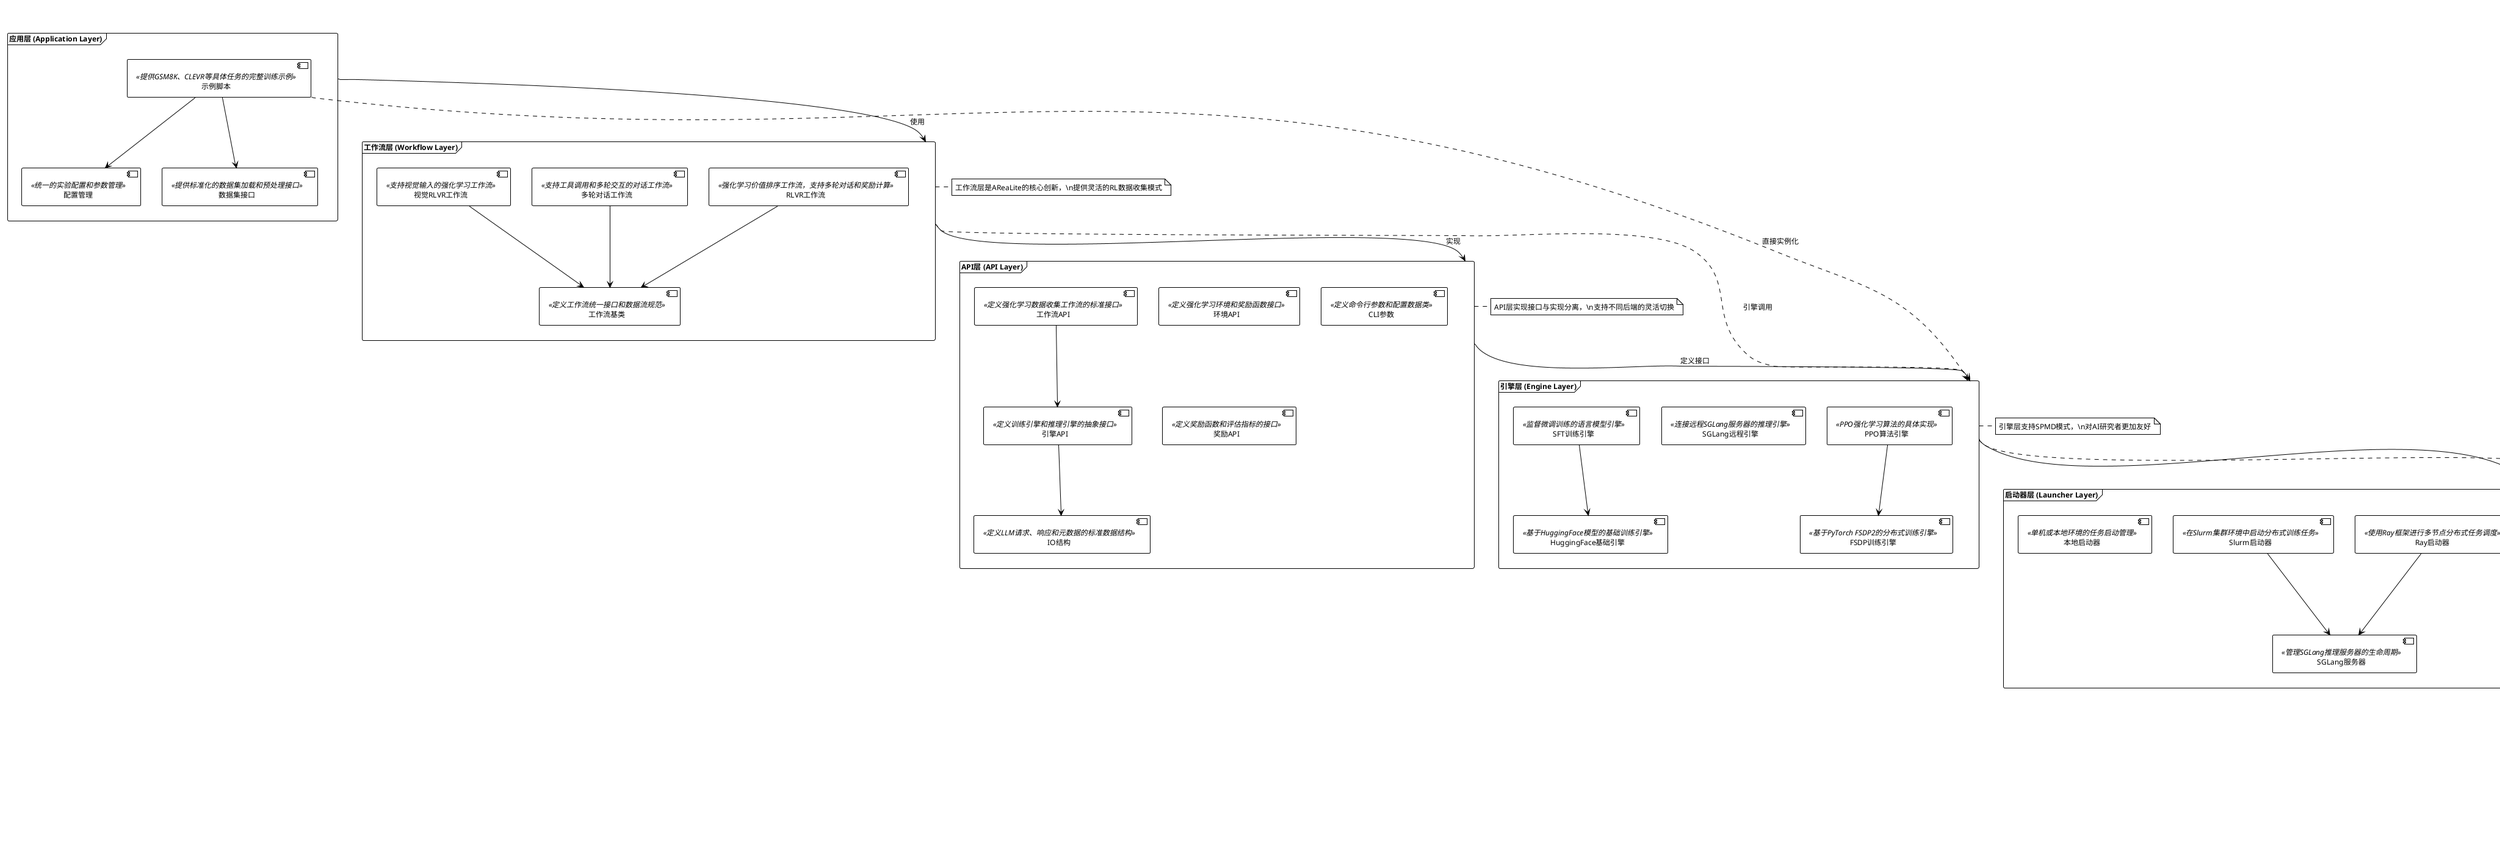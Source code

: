 @startuml
!theme plain
skinparam componentStyle uml2
skinparam backgroundColor white
skinparam defaultFontSize 12

' 应用层 - 用户入口和示例
frame "应用层 (Application Layer)" as AppLayer {
    component [示例脚本] as Examples <<提供GSM8K、CLEVR等具体任务的完整训练示例>>
    component [配置管理] as ConfigMgmt <<统一的实验配置和参数管理>>
    component [数据集接口] as DatasetInterface <<提供标准化的数据集加载和预处理接口>>
}

' 工作流层 - 强化学习数据收集工作流
frame "工作流层 (Workflow Layer)" as WorkflowLayer {
    component [RLVR工作流] as RLVRWorkflow <<强化学习价值排序工作流，支持多轮对话和奖励计算>>
    component [多轮对话工作流] as MultiTurnWorkflow <<支持工具调用和多轮交互的对话工作流>>
    component [视觉RLVR工作流] as VisionRLVRWorkflow <<支持视觉输入的强化学习工作流>>
    component [工作流基类] as WorkflowBase <<定义工作流统一接口和数据流规范>>
}

' API层 - 抽象接口定义
frame "API层 (API Layer)" as APILayer {
    component [引擎API] as EngineAPI <<定义训练引擎和推理引擎的抽象接口>>
    component [工作流API] as WorkflowAPI <<定义强化学习数据收集工作流的标准接口>>
    component [环境API] as EnvAPI <<定义强化学习环境和奖励函数接口>>
    component [IO结构] as IOStruct <<定义LLM请求、响应和元数据的标准数据结构>>
    component [CLI参数] as CLIArgs <<定义命令行参数和配置数据类>>
    component [奖励API] as RewardAPI <<定义奖励函数和评估指标的接口>>
}

' 引擎层 - 训练和推理引擎实现
frame "引擎层 (Engine Layer)" as EngineLayer {
    component [FSDP训练引擎] as FSDPEngine <<基于PyTorch FSDP2的分布式训练引擎>>
    component [PPO算法引擎] as PPOActor <<PPO强化学习算法的具体实现>>
    component [SGLang远程引擎] as SGLangRemote <<连接远程SGLang服务器的推理引擎>>
    component [SFT训练引擎] as SFTEngine <<监督微调训练的语言模型引擎>>
    component [HuggingFace基础引擎] as HFBaseEngine <<基于HuggingFace模型的基础训练引擎>>
}

' 启动器层 - 分布式部署和调度
frame "启动器层 (Launcher Layer)" as LauncherLayer {
    component [Ray启动器] as RayLauncher <<使用Ray框架进行多节点分布式任务调度>>
    component [Slurm启动器] as SlurmLauncher <<在Slurm集群环境中启动分布式训练任务>>
    component [本地启动器] as LocalLauncher <<单机或本地环境的任务启动管理>>
    component [SGLang服务器] as SGLangServer <<管理SGLang推理服务器的生命周期>>
}

' 工具层 - 支持功能和工具
frame "工具层 (Utils Layer)" as UtilsLayer {
    component [分布式工具] as DistributedUtils <<分布式训练的通信和同步工具>>
    component [设备管理] as DeviceMgmt <<GPU设备分配和内存管理>>
    component [模型工具] as ModelUtils <<模型加载、保存和权重更新工具>>
    component [数据工具] as DataUtils <<数据预处理、批处理和流式处理工具>>
    component [评估器] as Evaluator <<模型性能评估和指标计算>>
    component [统计日志] as StatsLogger <<训练过程统计信息和日志记录>>
    component [保存器] as Saver <<模型检查点保存和恢复管理>>
    component [网络工具] as NetworkUtils <<网络通信和HTTP服务相关工具>>
}

' 定义层次间的依赖关系
AppLayer --> WorkflowLayer : "使用"
WorkflowLayer --> APILayer : "实现"
APILayer --> EngineLayer : "定义接口"
EngineLayer --> LauncherLayer : "部署依赖"
LauncherLayer --> UtilsLayer : "工具支持"

' 内部组件关系
Examples --> ConfigMgmt
Examples --> DatasetInterface
RLVRWorkflow --> WorkflowBase
MultiTurnWorkflow --> WorkflowBase
VisionRLVRWorkflow --> WorkflowBase
EngineAPI --> IOStruct
WorkflowAPI --> EngineAPI
PPOActor --> FSDPEngine
SFTEngine --> HFBaseEngine
RayLauncher --> SGLangServer
SlurmLauncher --> SGLangServer

' 跨层直接依赖关系
Examples ..> EngineLayer : "直接实例化"
WorkflowLayer ..> EngineLayer : "引擎调用"
EngineLayer ..> UtilsLayer : "工具调用"

' 特殊说明
note right of WorkflowLayer : 工作流层是AReaLite的核心创新，\\n提供灵活的RL数据收集模式
note right of APILayer : API层实现接口与实现分离，\\n支持不同后端的灵活切换
note right of EngineLayer : 引擎层支持SPMD模式，\\n对AI研究者更加友好
note bottom of LauncherLayer : 启动器层支持多种部署环境，\\n从单机到大规模集群

@enduml